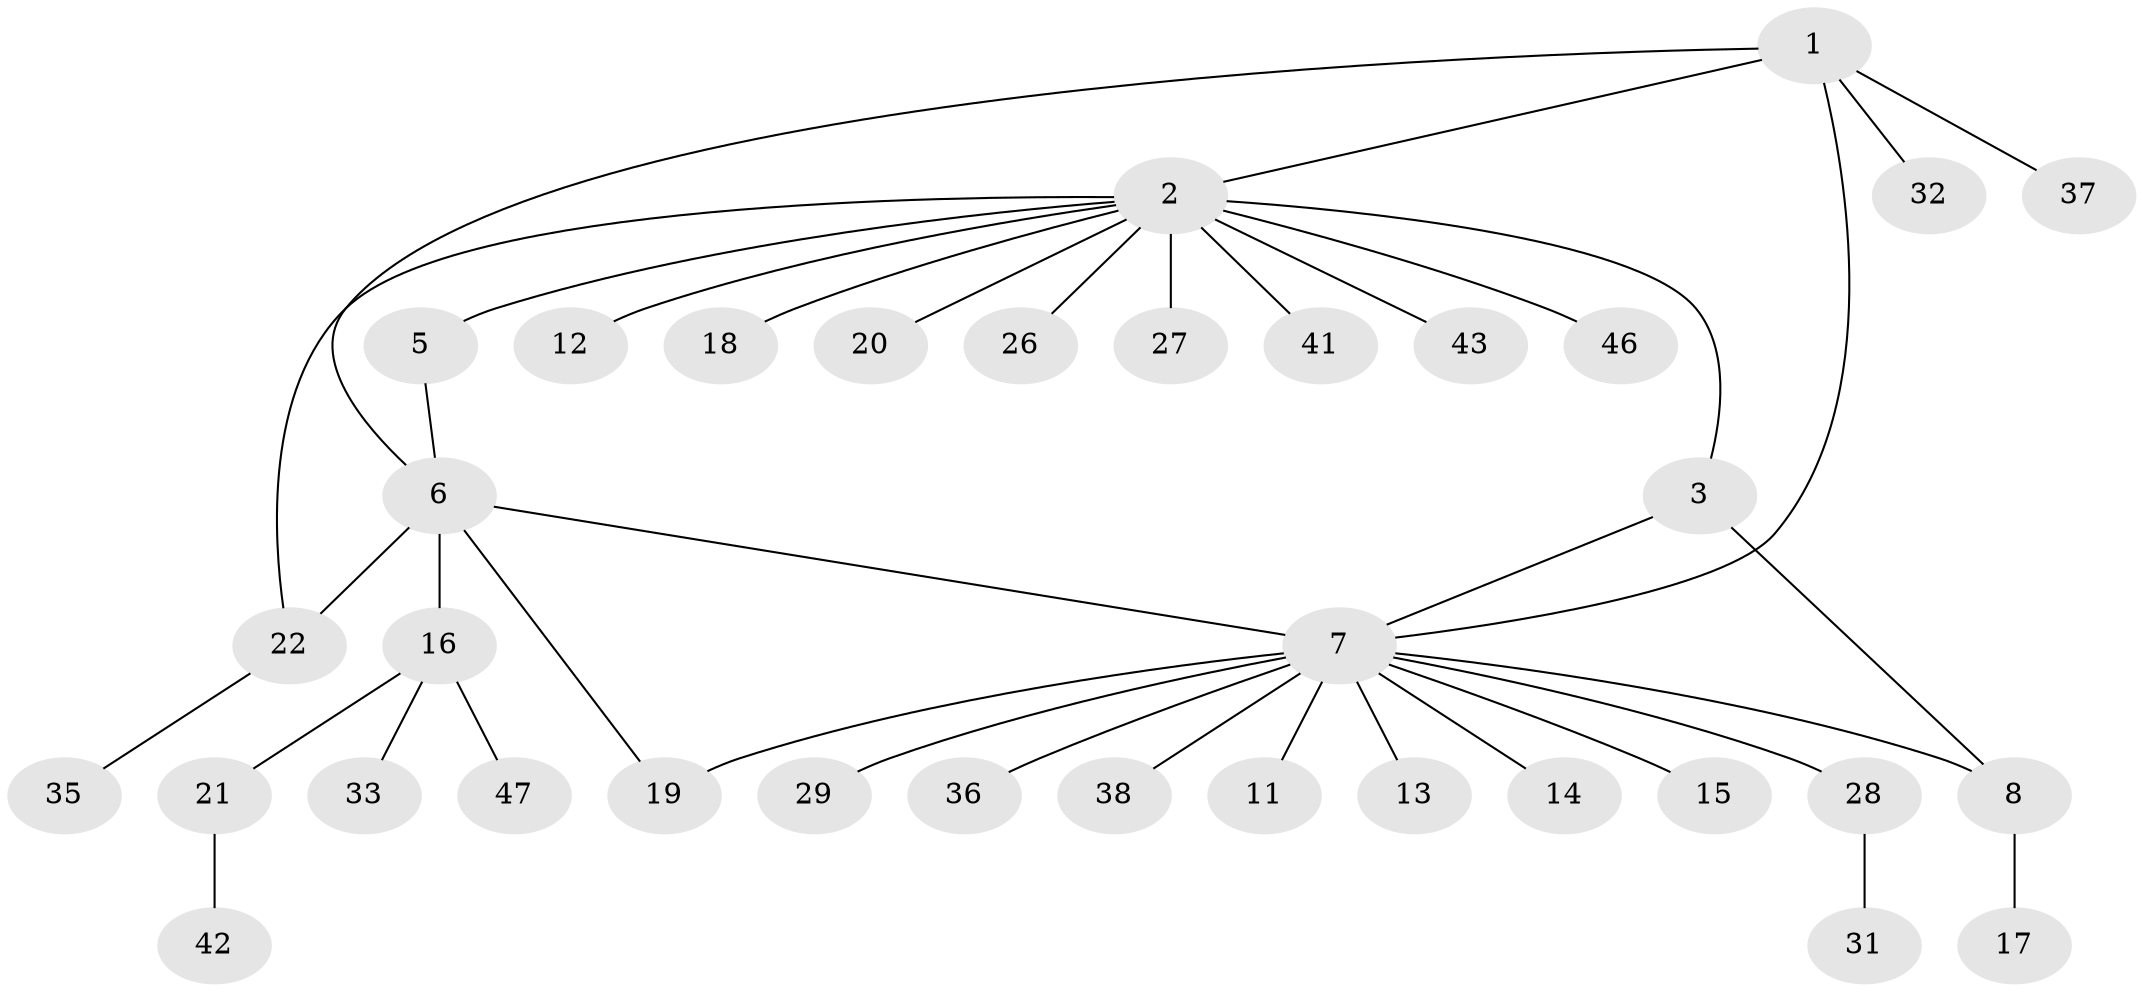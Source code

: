 // Generated by graph-tools (version 1.1) at 2025/24/03/03/25 07:24:11]
// undirected, 35 vertices, 40 edges
graph export_dot {
graph [start="1"]
  node [color=gray90,style=filled];
  1 [super="+23"];
  2 [super="+4"];
  3 [super="+10"];
  5;
  6 [super="+45"];
  7 [super="+9"];
  8 [super="+34"];
  11;
  12;
  13;
  14;
  15;
  16 [super="+24"];
  17;
  18;
  19 [super="+40"];
  20;
  21 [super="+25"];
  22 [super="+30"];
  26;
  27;
  28;
  29;
  31;
  32 [super="+39"];
  33;
  35;
  36;
  37;
  38 [super="+44"];
  41;
  42;
  43;
  46;
  47;
  1 -- 2;
  1 -- 6;
  1 -- 7;
  1 -- 37;
  1 -- 32;
  2 -- 3 [weight=2];
  2 -- 5;
  2 -- 41;
  2 -- 43;
  2 -- 12;
  2 -- 46;
  2 -- 18;
  2 -- 20;
  2 -- 22;
  2 -- 26;
  2 -- 27;
  3 -- 8;
  3 -- 7;
  5 -- 6;
  6 -- 7 [weight=2];
  6 -- 16;
  6 -- 22;
  6 -- 19;
  7 -- 8;
  7 -- 11;
  7 -- 36;
  7 -- 38;
  7 -- 13;
  7 -- 14;
  7 -- 15;
  7 -- 19;
  7 -- 28;
  7 -- 29;
  8 -- 17;
  16 -- 21;
  16 -- 33;
  16 -- 47;
  21 -- 42;
  22 -- 35;
  28 -- 31;
}
